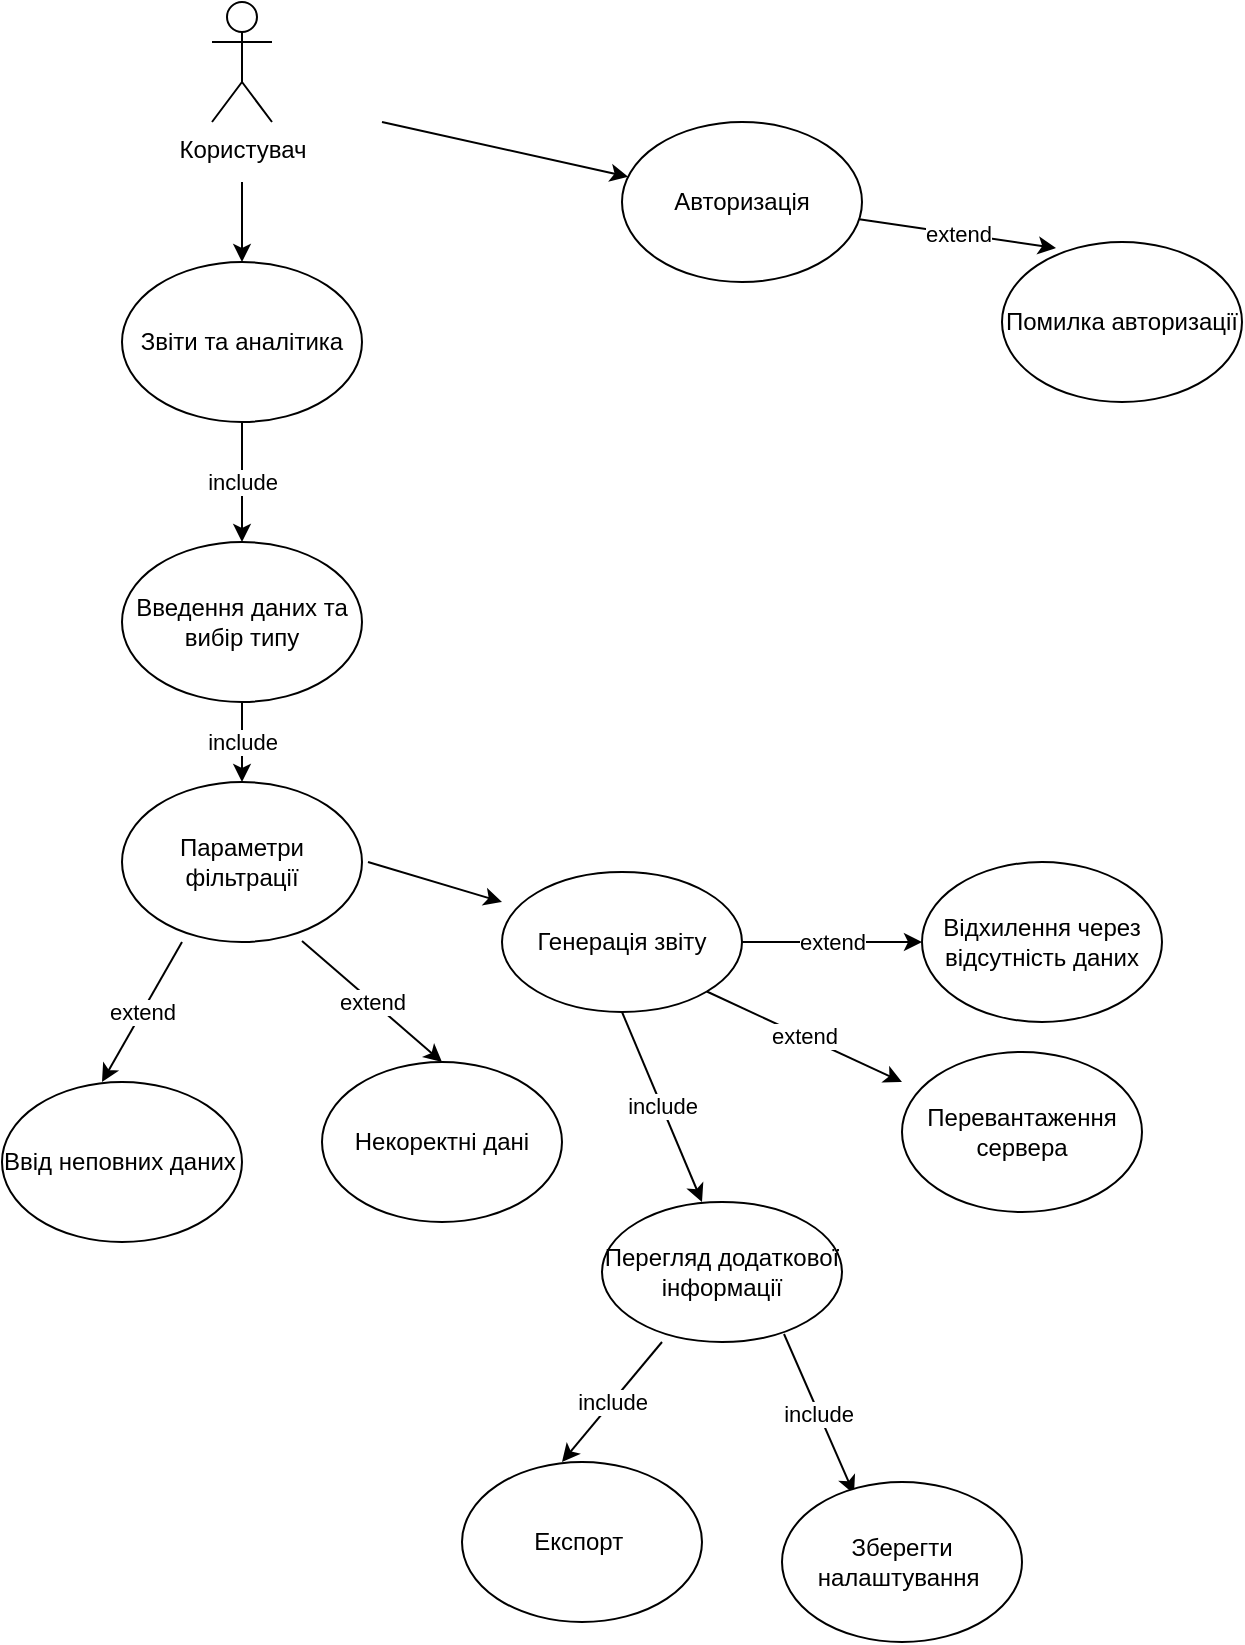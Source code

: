 <mxfile version="26.2.9">
  <diagram name="Страница — 1" id="HcCZiuEi5tW-0oh6SXAI">
    <mxGraphModel grid="1" page="1" gridSize="10" guides="1" tooltips="1" connect="1" arrows="1" fold="1" pageScale="1" pageWidth="827" pageHeight="1169" math="0" shadow="0">
      <root>
        <mxCell id="0" />
        <mxCell id="1" parent="0" />
        <mxCell id="Twm0sDJtdAsQGTrZHmIN-2" value="Користувач" style="shape=umlActor;verticalLabelPosition=bottom;verticalAlign=top;html=1;outlineConnect=0;" vertex="1" parent="1">
          <mxGeometry x="115" y="20" width="30" height="60" as="geometry" />
        </mxCell>
        <mxCell id="Twm0sDJtdAsQGTrZHmIN-3" value="Звіти та аналітика" style="ellipse;whiteSpace=wrap;html=1;" vertex="1" parent="1">
          <mxGeometry x="70" y="150" width="120" height="80" as="geometry" />
        </mxCell>
        <mxCell id="Twm0sDJtdAsQGTrZHmIN-4" value="" style="endArrow=classic;html=1;rounded=0;entryX=0.5;entryY=0;entryDx=0;entryDy=0;" edge="1" parent="1" target="Twm0sDJtdAsQGTrZHmIN-3">
          <mxGeometry width="50" height="50" relative="1" as="geometry">
            <mxPoint x="130" y="110" as="sourcePoint" />
            <mxPoint x="205" y="80" as="targetPoint" />
          </mxGeometry>
        </mxCell>
        <mxCell id="Twm0sDJtdAsQGTrZHmIN-5" value="include" style="edgeStyle=orthogonalEdgeStyle;rounded=0;orthogonalLoop=1;jettySize=auto;html=1;exitX=0.5;exitY=1;exitDx=0;exitDy=0;entryX=0.5;entryY=0;entryDx=0;entryDy=0;" edge="1" parent="1" source="Twm0sDJtdAsQGTrZHmIN-6" target="Twm0sDJtdAsQGTrZHmIN-8">
          <mxGeometry relative="1" as="geometry" />
        </mxCell>
        <mxCell id="Twm0sDJtdAsQGTrZHmIN-6" value="&lt;div&gt;Введення даних та вибір типу&lt;/div&gt;" style="ellipse;whiteSpace=wrap;html=1;" vertex="1" parent="1">
          <mxGeometry x="70" y="290" width="120" height="80" as="geometry" />
        </mxCell>
        <mxCell id="Twm0sDJtdAsQGTrZHmIN-7" value="include" style="endArrow=classic;html=1;rounded=0;entryX=0.5;entryY=0;entryDx=0;entryDy=0;" edge="1" parent="1" source="Twm0sDJtdAsQGTrZHmIN-3" target="Twm0sDJtdAsQGTrZHmIN-6">
          <mxGeometry width="50" height="50" relative="1" as="geometry">
            <mxPoint x="215" y="280" as="sourcePoint" />
            <mxPoint x="275" y="260" as="targetPoint" />
          </mxGeometry>
        </mxCell>
        <mxCell id="Twm0sDJtdAsQGTrZHmIN-8" value="Параметри фільтрації" style="ellipse;whiteSpace=wrap;html=1;" vertex="1" parent="1">
          <mxGeometry x="70" y="410" width="120" height="80" as="geometry" />
        </mxCell>
        <mxCell id="Twm0sDJtdAsQGTrZHmIN-9" value="Авторизація" style="ellipse;whiteSpace=wrap;html=1;" vertex="1" parent="1">
          <mxGeometry x="320" y="80" width="120" height="80" as="geometry" />
        </mxCell>
        <mxCell id="Twm0sDJtdAsQGTrZHmIN-10" value="" style="endArrow=classic;html=1;rounded=0;" edge="1" parent="1" target="Twm0sDJtdAsQGTrZHmIN-9">
          <mxGeometry width="50" height="50" relative="1" as="geometry">
            <mxPoint x="200" y="80" as="sourcePoint" />
            <mxPoint x="130" y="240" as="targetPoint" />
          </mxGeometry>
        </mxCell>
        <mxCell id="Twm0sDJtdAsQGTrZHmIN-11" value="extend" style="endArrow=classic;html=1;rounded=0;entryX=0.225;entryY=0.038;entryDx=0;entryDy=0;entryPerimeter=0;" edge="1" parent="1" source="Twm0sDJtdAsQGTrZHmIN-9" target="Twm0sDJtdAsQGTrZHmIN-12">
          <mxGeometry width="50" height="50" relative="1" as="geometry">
            <mxPoint x="380" y="250" as="sourcePoint" />
            <mxPoint x="460" y="150" as="targetPoint" />
          </mxGeometry>
        </mxCell>
        <mxCell id="Twm0sDJtdAsQGTrZHmIN-12" value="Помилка авторизації" style="ellipse;whiteSpace=wrap;html=1;" vertex="1" parent="1">
          <mxGeometry x="510" y="140" width="120" height="80" as="geometry" />
        </mxCell>
        <mxCell id="Twm0sDJtdAsQGTrZHmIN-16" value="" style="endArrow=classic;html=1;rounded=0;" edge="1" parent="1">
          <mxGeometry width="50" height="50" relative="1" as="geometry">
            <mxPoint x="193" y="450" as="sourcePoint" />
            <mxPoint x="260" y="470" as="targetPoint" />
          </mxGeometry>
        </mxCell>
        <mxCell id="Twm0sDJtdAsQGTrZHmIN-17" value="include" style="endArrow=classic;html=1;rounded=0;exitX=0.5;exitY=1;exitDx=0;exitDy=0;" edge="1" parent="1" source="Twm0sDJtdAsQGTrZHmIN-18">
          <mxGeometry width="50" height="50" relative="1" as="geometry">
            <mxPoint x="325" y="535" as="sourcePoint" />
            <mxPoint x="360" y="620" as="targetPoint" />
          </mxGeometry>
        </mxCell>
        <mxCell id="Twm0sDJtdAsQGTrZHmIN-18" value="Генерація звіту" style="ellipse;whiteSpace=wrap;html=1;" vertex="1" parent="1">
          <mxGeometry x="260" y="455" width="120" height="70" as="geometry" />
        </mxCell>
        <mxCell id="Twm0sDJtdAsQGTrZHmIN-20" value="extend" style="endArrow=classic;html=1;rounded=0;entryX=0;entryY=0.5;entryDx=0;entryDy=0;" edge="1" parent="1" target="Twm0sDJtdAsQGTrZHmIN-21">
          <mxGeometry width="50" height="50" relative="1" as="geometry">
            <mxPoint x="380" y="490" as="sourcePoint" />
            <mxPoint x="440" y="490" as="targetPoint" />
            <mxPoint as="offset" />
          </mxGeometry>
        </mxCell>
        <mxCell id="Twm0sDJtdAsQGTrZHmIN-21" value="Відхилення через відсутність даних" style="ellipse;whiteSpace=wrap;html=1;" vertex="1" parent="1">
          <mxGeometry x="470" y="450" width="120" height="80" as="geometry" />
        </mxCell>
        <mxCell id="Twm0sDJtdAsQGTrZHmIN-22" value="extend" style="endArrow=classic;html=1;rounded=0;" edge="1" parent="1">
          <mxGeometry width="50" height="50" relative="1" as="geometry">
            <mxPoint x="160" y="489.5" as="sourcePoint" />
            <mxPoint x="230" y="550" as="targetPoint" />
          </mxGeometry>
        </mxCell>
        <mxCell id="Twm0sDJtdAsQGTrZHmIN-23" value="extend" style="endArrow=classic;html=1;rounded=0;" edge="1" parent="1">
          <mxGeometry width="50" height="50" relative="1" as="geometry">
            <mxPoint x="100" y="490" as="sourcePoint" />
            <mxPoint x="60" y="560" as="targetPoint" />
          </mxGeometry>
        </mxCell>
        <mxCell id="Twm0sDJtdAsQGTrZHmIN-24" value="&lt;font face=&quot;Helvetica&quot;&gt;&lt;span id=&quot;docs-internal-guid-81888189-7fff-0865-a665-e7b756911eb8&quot; style=&quot;&quot;&gt;&lt;span style=&quot;color: rgb(0, 0, 0); background-color: transparent; font-style: normal; font-variant: normal; text-decoration: none; vertical-align: baseline; white-space: pre-wrap;&quot;&gt;Ввід &lt;/span&gt;&lt;span style=&quot;color: rgb(0, 0, 0); background-color: transparent; font-style: normal; font-variant: normal; text-decoration: none; vertical-align: baseline; white-space: pre-wrap;&quot;&gt;неповних &lt;/span&gt;&lt;span style=&quot;color: rgb(0, 0, 0); background-color: transparent; font-style: normal; font-variant: normal; text-decoration: none; vertical-align: baseline; white-space: pre-wrap;&quot;&gt;даних&lt;/span&gt;&lt;span style=&quot;color: rgb(0, 0, 0); background-color: transparent; font-style: normal; font-variant: normal; text-decoration: none; vertical-align: baseline; white-space: pre-wrap;&quot;&gt; &lt;/span&gt;&lt;/span&gt;&lt;/font&gt;" style="ellipse;whiteSpace=wrap;html=1;" vertex="1" parent="1">
          <mxGeometry x="10" y="560" width="120" height="80" as="geometry" />
        </mxCell>
        <mxCell id="Twm0sDJtdAsQGTrZHmIN-25" value="&lt;span style=&quot;white-space-collapse: preserve;&quot;&gt;Некоректні дані&lt;/span&gt;" style="ellipse;whiteSpace=wrap;html=1;" vertex="1" parent="1">
          <mxGeometry x="170" y="550" width="120" height="80" as="geometry" />
        </mxCell>
        <mxCell id="Twm0sDJtdAsQGTrZHmIN-27" value="Перевантаження сервера" style="ellipse;whiteSpace=wrap;html=1;" vertex="1" parent="1">
          <mxGeometry x="460" y="545" width="120" height="80" as="geometry" />
        </mxCell>
        <mxCell id="Twm0sDJtdAsQGTrZHmIN-28" value="extend" style="endArrow=classic;html=1;rounded=0;exitX=1;exitY=1;exitDx=0;exitDy=0;" edge="1" parent="1" source="Twm0sDJtdAsQGTrZHmIN-18">
          <mxGeometry width="50" height="50" relative="1" as="geometry">
            <mxPoint x="390" y="500" as="sourcePoint" />
            <mxPoint x="460" y="560" as="targetPoint" />
            <mxPoint as="offset" />
          </mxGeometry>
        </mxCell>
        <mxCell id="Twm0sDJtdAsQGTrZHmIN-29" value="Перегляд додаткової інформації" style="ellipse;whiteSpace=wrap;html=1;" vertex="1" parent="1">
          <mxGeometry x="310" y="620" width="120" height="70" as="geometry" />
        </mxCell>
        <mxCell id="Twm0sDJtdAsQGTrZHmIN-30" value="include" style="endArrow=classic;html=1;rounded=0;" edge="1" parent="1">
          <mxGeometry width="50" height="50" relative="1" as="geometry">
            <mxPoint x="340" y="690" as="sourcePoint" />
            <mxPoint x="290" y="750" as="targetPoint" />
          </mxGeometry>
        </mxCell>
        <mxCell id="Twm0sDJtdAsQGTrZHmIN-31" value="Експорт&amp;nbsp;" style="ellipse;whiteSpace=wrap;html=1;" vertex="1" parent="1">
          <mxGeometry x="240" y="750" width="120" height="80" as="geometry" />
        </mxCell>
        <mxCell id="Twm0sDJtdAsQGTrZHmIN-32" value="include" style="endArrow=classic;html=1;rounded=0;exitX=0.5;exitY=1;exitDx=0;exitDy=0;" edge="1" parent="1">
          <mxGeometry width="50" height="50" relative="1" as="geometry">
            <mxPoint x="401" y="686" as="sourcePoint" />
            <mxPoint x="436" y="766" as="targetPoint" />
          </mxGeometry>
        </mxCell>
        <mxCell id="Twm0sDJtdAsQGTrZHmIN-33" value="Зберегти налаштування&amp;nbsp;" style="ellipse;whiteSpace=wrap;html=1;" vertex="1" parent="1">
          <mxGeometry x="400" y="760" width="120" height="80" as="geometry" />
        </mxCell>
      </root>
    </mxGraphModel>
  </diagram>
</mxfile>
